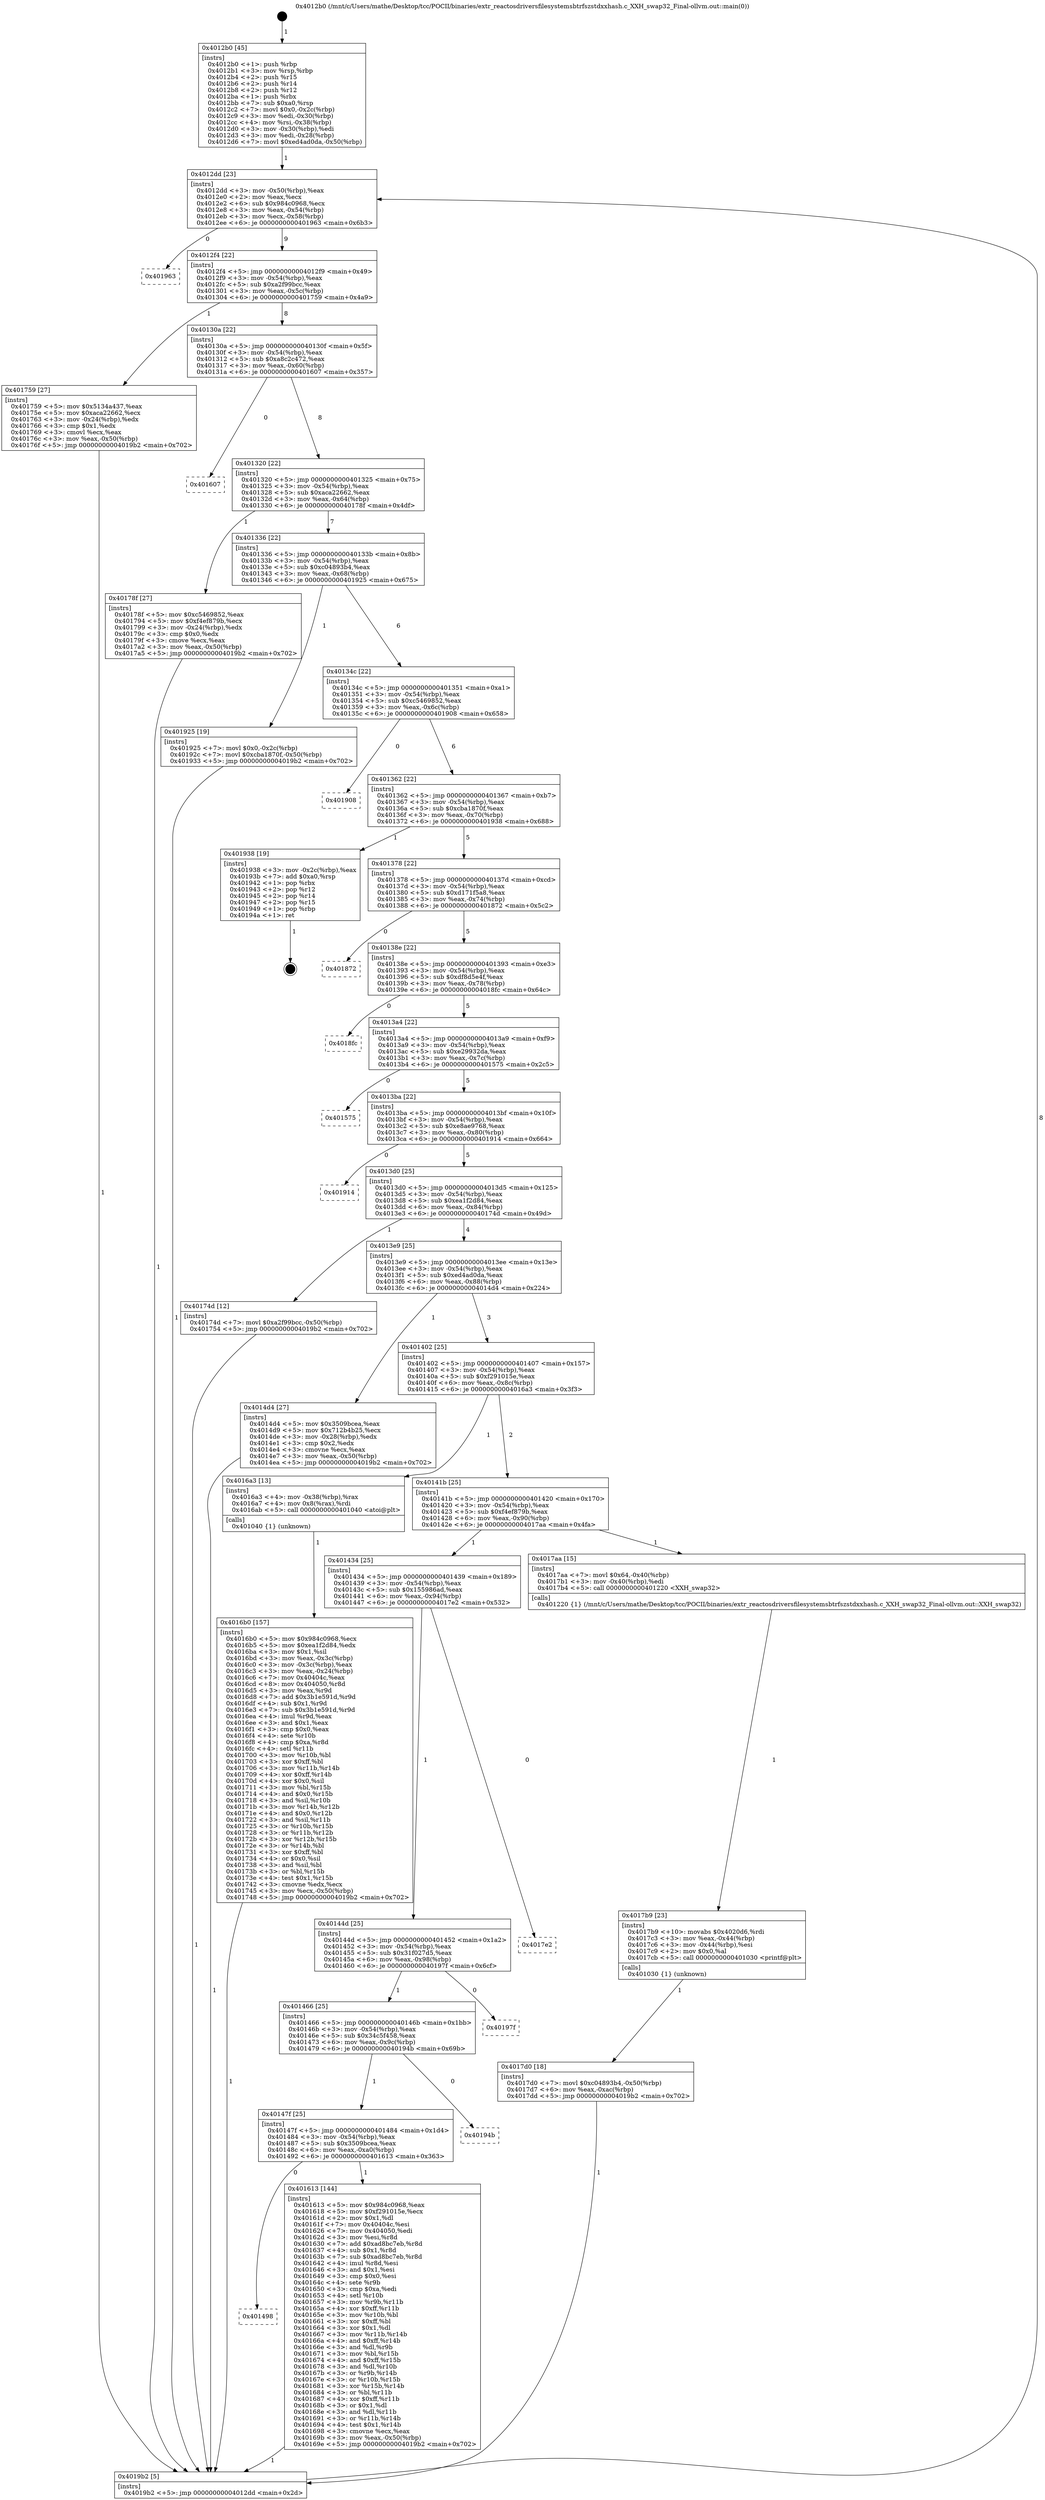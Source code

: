 digraph "0x4012b0" {
  label = "0x4012b0 (/mnt/c/Users/mathe/Desktop/tcc/POCII/binaries/extr_reactosdriversfilesystemsbtrfszstdxxhash.c_XXH_swap32_Final-ollvm.out::main(0))"
  labelloc = "t"
  node[shape=record]

  Entry [label="",width=0.3,height=0.3,shape=circle,fillcolor=black,style=filled]
  "0x4012dd" [label="{
     0x4012dd [23]\l
     | [instrs]\l
     &nbsp;&nbsp;0x4012dd \<+3\>: mov -0x50(%rbp),%eax\l
     &nbsp;&nbsp;0x4012e0 \<+2\>: mov %eax,%ecx\l
     &nbsp;&nbsp;0x4012e2 \<+6\>: sub $0x984c0968,%ecx\l
     &nbsp;&nbsp;0x4012e8 \<+3\>: mov %eax,-0x54(%rbp)\l
     &nbsp;&nbsp;0x4012eb \<+3\>: mov %ecx,-0x58(%rbp)\l
     &nbsp;&nbsp;0x4012ee \<+6\>: je 0000000000401963 \<main+0x6b3\>\l
  }"]
  "0x401963" [label="{
     0x401963\l
  }", style=dashed]
  "0x4012f4" [label="{
     0x4012f4 [22]\l
     | [instrs]\l
     &nbsp;&nbsp;0x4012f4 \<+5\>: jmp 00000000004012f9 \<main+0x49\>\l
     &nbsp;&nbsp;0x4012f9 \<+3\>: mov -0x54(%rbp),%eax\l
     &nbsp;&nbsp;0x4012fc \<+5\>: sub $0xa2f99bcc,%eax\l
     &nbsp;&nbsp;0x401301 \<+3\>: mov %eax,-0x5c(%rbp)\l
     &nbsp;&nbsp;0x401304 \<+6\>: je 0000000000401759 \<main+0x4a9\>\l
  }"]
  Exit [label="",width=0.3,height=0.3,shape=circle,fillcolor=black,style=filled,peripheries=2]
  "0x401759" [label="{
     0x401759 [27]\l
     | [instrs]\l
     &nbsp;&nbsp;0x401759 \<+5\>: mov $0x5134a437,%eax\l
     &nbsp;&nbsp;0x40175e \<+5\>: mov $0xaca22662,%ecx\l
     &nbsp;&nbsp;0x401763 \<+3\>: mov -0x24(%rbp),%edx\l
     &nbsp;&nbsp;0x401766 \<+3\>: cmp $0x1,%edx\l
     &nbsp;&nbsp;0x401769 \<+3\>: cmovl %ecx,%eax\l
     &nbsp;&nbsp;0x40176c \<+3\>: mov %eax,-0x50(%rbp)\l
     &nbsp;&nbsp;0x40176f \<+5\>: jmp 00000000004019b2 \<main+0x702\>\l
  }"]
  "0x40130a" [label="{
     0x40130a [22]\l
     | [instrs]\l
     &nbsp;&nbsp;0x40130a \<+5\>: jmp 000000000040130f \<main+0x5f\>\l
     &nbsp;&nbsp;0x40130f \<+3\>: mov -0x54(%rbp),%eax\l
     &nbsp;&nbsp;0x401312 \<+5\>: sub $0xa8c2c472,%eax\l
     &nbsp;&nbsp;0x401317 \<+3\>: mov %eax,-0x60(%rbp)\l
     &nbsp;&nbsp;0x40131a \<+6\>: je 0000000000401607 \<main+0x357\>\l
  }"]
  "0x4017d0" [label="{
     0x4017d0 [18]\l
     | [instrs]\l
     &nbsp;&nbsp;0x4017d0 \<+7\>: movl $0xc04893b4,-0x50(%rbp)\l
     &nbsp;&nbsp;0x4017d7 \<+6\>: mov %eax,-0xac(%rbp)\l
     &nbsp;&nbsp;0x4017dd \<+5\>: jmp 00000000004019b2 \<main+0x702\>\l
  }"]
  "0x401607" [label="{
     0x401607\l
  }", style=dashed]
  "0x401320" [label="{
     0x401320 [22]\l
     | [instrs]\l
     &nbsp;&nbsp;0x401320 \<+5\>: jmp 0000000000401325 \<main+0x75\>\l
     &nbsp;&nbsp;0x401325 \<+3\>: mov -0x54(%rbp),%eax\l
     &nbsp;&nbsp;0x401328 \<+5\>: sub $0xaca22662,%eax\l
     &nbsp;&nbsp;0x40132d \<+3\>: mov %eax,-0x64(%rbp)\l
     &nbsp;&nbsp;0x401330 \<+6\>: je 000000000040178f \<main+0x4df\>\l
  }"]
  "0x4017b9" [label="{
     0x4017b9 [23]\l
     | [instrs]\l
     &nbsp;&nbsp;0x4017b9 \<+10\>: movabs $0x4020d6,%rdi\l
     &nbsp;&nbsp;0x4017c3 \<+3\>: mov %eax,-0x44(%rbp)\l
     &nbsp;&nbsp;0x4017c6 \<+3\>: mov -0x44(%rbp),%esi\l
     &nbsp;&nbsp;0x4017c9 \<+2\>: mov $0x0,%al\l
     &nbsp;&nbsp;0x4017cb \<+5\>: call 0000000000401030 \<printf@plt\>\l
     | [calls]\l
     &nbsp;&nbsp;0x401030 \{1\} (unknown)\l
  }"]
  "0x40178f" [label="{
     0x40178f [27]\l
     | [instrs]\l
     &nbsp;&nbsp;0x40178f \<+5\>: mov $0xc5469852,%eax\l
     &nbsp;&nbsp;0x401794 \<+5\>: mov $0xf4ef879b,%ecx\l
     &nbsp;&nbsp;0x401799 \<+3\>: mov -0x24(%rbp),%edx\l
     &nbsp;&nbsp;0x40179c \<+3\>: cmp $0x0,%edx\l
     &nbsp;&nbsp;0x40179f \<+3\>: cmove %ecx,%eax\l
     &nbsp;&nbsp;0x4017a2 \<+3\>: mov %eax,-0x50(%rbp)\l
     &nbsp;&nbsp;0x4017a5 \<+5\>: jmp 00000000004019b2 \<main+0x702\>\l
  }"]
  "0x401336" [label="{
     0x401336 [22]\l
     | [instrs]\l
     &nbsp;&nbsp;0x401336 \<+5\>: jmp 000000000040133b \<main+0x8b\>\l
     &nbsp;&nbsp;0x40133b \<+3\>: mov -0x54(%rbp),%eax\l
     &nbsp;&nbsp;0x40133e \<+5\>: sub $0xc04893b4,%eax\l
     &nbsp;&nbsp;0x401343 \<+3\>: mov %eax,-0x68(%rbp)\l
     &nbsp;&nbsp;0x401346 \<+6\>: je 0000000000401925 \<main+0x675\>\l
  }"]
  "0x4016b0" [label="{
     0x4016b0 [157]\l
     | [instrs]\l
     &nbsp;&nbsp;0x4016b0 \<+5\>: mov $0x984c0968,%ecx\l
     &nbsp;&nbsp;0x4016b5 \<+5\>: mov $0xea1f2d84,%edx\l
     &nbsp;&nbsp;0x4016ba \<+3\>: mov $0x1,%sil\l
     &nbsp;&nbsp;0x4016bd \<+3\>: mov %eax,-0x3c(%rbp)\l
     &nbsp;&nbsp;0x4016c0 \<+3\>: mov -0x3c(%rbp),%eax\l
     &nbsp;&nbsp;0x4016c3 \<+3\>: mov %eax,-0x24(%rbp)\l
     &nbsp;&nbsp;0x4016c6 \<+7\>: mov 0x40404c,%eax\l
     &nbsp;&nbsp;0x4016cd \<+8\>: mov 0x404050,%r8d\l
     &nbsp;&nbsp;0x4016d5 \<+3\>: mov %eax,%r9d\l
     &nbsp;&nbsp;0x4016d8 \<+7\>: add $0x3b1e591d,%r9d\l
     &nbsp;&nbsp;0x4016df \<+4\>: sub $0x1,%r9d\l
     &nbsp;&nbsp;0x4016e3 \<+7\>: sub $0x3b1e591d,%r9d\l
     &nbsp;&nbsp;0x4016ea \<+4\>: imul %r9d,%eax\l
     &nbsp;&nbsp;0x4016ee \<+3\>: and $0x1,%eax\l
     &nbsp;&nbsp;0x4016f1 \<+3\>: cmp $0x0,%eax\l
     &nbsp;&nbsp;0x4016f4 \<+4\>: sete %r10b\l
     &nbsp;&nbsp;0x4016f8 \<+4\>: cmp $0xa,%r8d\l
     &nbsp;&nbsp;0x4016fc \<+4\>: setl %r11b\l
     &nbsp;&nbsp;0x401700 \<+3\>: mov %r10b,%bl\l
     &nbsp;&nbsp;0x401703 \<+3\>: xor $0xff,%bl\l
     &nbsp;&nbsp;0x401706 \<+3\>: mov %r11b,%r14b\l
     &nbsp;&nbsp;0x401709 \<+4\>: xor $0xff,%r14b\l
     &nbsp;&nbsp;0x40170d \<+4\>: xor $0x0,%sil\l
     &nbsp;&nbsp;0x401711 \<+3\>: mov %bl,%r15b\l
     &nbsp;&nbsp;0x401714 \<+4\>: and $0x0,%r15b\l
     &nbsp;&nbsp;0x401718 \<+3\>: and %sil,%r10b\l
     &nbsp;&nbsp;0x40171b \<+3\>: mov %r14b,%r12b\l
     &nbsp;&nbsp;0x40171e \<+4\>: and $0x0,%r12b\l
     &nbsp;&nbsp;0x401722 \<+3\>: and %sil,%r11b\l
     &nbsp;&nbsp;0x401725 \<+3\>: or %r10b,%r15b\l
     &nbsp;&nbsp;0x401728 \<+3\>: or %r11b,%r12b\l
     &nbsp;&nbsp;0x40172b \<+3\>: xor %r12b,%r15b\l
     &nbsp;&nbsp;0x40172e \<+3\>: or %r14b,%bl\l
     &nbsp;&nbsp;0x401731 \<+3\>: xor $0xff,%bl\l
     &nbsp;&nbsp;0x401734 \<+4\>: or $0x0,%sil\l
     &nbsp;&nbsp;0x401738 \<+3\>: and %sil,%bl\l
     &nbsp;&nbsp;0x40173b \<+3\>: or %bl,%r15b\l
     &nbsp;&nbsp;0x40173e \<+4\>: test $0x1,%r15b\l
     &nbsp;&nbsp;0x401742 \<+3\>: cmovne %edx,%ecx\l
     &nbsp;&nbsp;0x401745 \<+3\>: mov %ecx,-0x50(%rbp)\l
     &nbsp;&nbsp;0x401748 \<+5\>: jmp 00000000004019b2 \<main+0x702\>\l
  }"]
  "0x401925" [label="{
     0x401925 [19]\l
     | [instrs]\l
     &nbsp;&nbsp;0x401925 \<+7\>: movl $0x0,-0x2c(%rbp)\l
     &nbsp;&nbsp;0x40192c \<+7\>: movl $0xcba1870f,-0x50(%rbp)\l
     &nbsp;&nbsp;0x401933 \<+5\>: jmp 00000000004019b2 \<main+0x702\>\l
  }"]
  "0x40134c" [label="{
     0x40134c [22]\l
     | [instrs]\l
     &nbsp;&nbsp;0x40134c \<+5\>: jmp 0000000000401351 \<main+0xa1\>\l
     &nbsp;&nbsp;0x401351 \<+3\>: mov -0x54(%rbp),%eax\l
     &nbsp;&nbsp;0x401354 \<+5\>: sub $0xc5469852,%eax\l
     &nbsp;&nbsp;0x401359 \<+3\>: mov %eax,-0x6c(%rbp)\l
     &nbsp;&nbsp;0x40135c \<+6\>: je 0000000000401908 \<main+0x658\>\l
  }"]
  "0x401498" [label="{
     0x401498\l
  }", style=dashed]
  "0x401908" [label="{
     0x401908\l
  }", style=dashed]
  "0x401362" [label="{
     0x401362 [22]\l
     | [instrs]\l
     &nbsp;&nbsp;0x401362 \<+5\>: jmp 0000000000401367 \<main+0xb7\>\l
     &nbsp;&nbsp;0x401367 \<+3\>: mov -0x54(%rbp),%eax\l
     &nbsp;&nbsp;0x40136a \<+5\>: sub $0xcba1870f,%eax\l
     &nbsp;&nbsp;0x40136f \<+3\>: mov %eax,-0x70(%rbp)\l
     &nbsp;&nbsp;0x401372 \<+6\>: je 0000000000401938 \<main+0x688\>\l
  }"]
  "0x401613" [label="{
     0x401613 [144]\l
     | [instrs]\l
     &nbsp;&nbsp;0x401613 \<+5\>: mov $0x984c0968,%eax\l
     &nbsp;&nbsp;0x401618 \<+5\>: mov $0xf291015e,%ecx\l
     &nbsp;&nbsp;0x40161d \<+2\>: mov $0x1,%dl\l
     &nbsp;&nbsp;0x40161f \<+7\>: mov 0x40404c,%esi\l
     &nbsp;&nbsp;0x401626 \<+7\>: mov 0x404050,%edi\l
     &nbsp;&nbsp;0x40162d \<+3\>: mov %esi,%r8d\l
     &nbsp;&nbsp;0x401630 \<+7\>: add $0xad8bc7eb,%r8d\l
     &nbsp;&nbsp;0x401637 \<+4\>: sub $0x1,%r8d\l
     &nbsp;&nbsp;0x40163b \<+7\>: sub $0xad8bc7eb,%r8d\l
     &nbsp;&nbsp;0x401642 \<+4\>: imul %r8d,%esi\l
     &nbsp;&nbsp;0x401646 \<+3\>: and $0x1,%esi\l
     &nbsp;&nbsp;0x401649 \<+3\>: cmp $0x0,%esi\l
     &nbsp;&nbsp;0x40164c \<+4\>: sete %r9b\l
     &nbsp;&nbsp;0x401650 \<+3\>: cmp $0xa,%edi\l
     &nbsp;&nbsp;0x401653 \<+4\>: setl %r10b\l
     &nbsp;&nbsp;0x401657 \<+3\>: mov %r9b,%r11b\l
     &nbsp;&nbsp;0x40165a \<+4\>: xor $0xff,%r11b\l
     &nbsp;&nbsp;0x40165e \<+3\>: mov %r10b,%bl\l
     &nbsp;&nbsp;0x401661 \<+3\>: xor $0xff,%bl\l
     &nbsp;&nbsp;0x401664 \<+3\>: xor $0x1,%dl\l
     &nbsp;&nbsp;0x401667 \<+3\>: mov %r11b,%r14b\l
     &nbsp;&nbsp;0x40166a \<+4\>: and $0xff,%r14b\l
     &nbsp;&nbsp;0x40166e \<+3\>: and %dl,%r9b\l
     &nbsp;&nbsp;0x401671 \<+3\>: mov %bl,%r15b\l
     &nbsp;&nbsp;0x401674 \<+4\>: and $0xff,%r15b\l
     &nbsp;&nbsp;0x401678 \<+3\>: and %dl,%r10b\l
     &nbsp;&nbsp;0x40167b \<+3\>: or %r9b,%r14b\l
     &nbsp;&nbsp;0x40167e \<+3\>: or %r10b,%r15b\l
     &nbsp;&nbsp;0x401681 \<+3\>: xor %r15b,%r14b\l
     &nbsp;&nbsp;0x401684 \<+3\>: or %bl,%r11b\l
     &nbsp;&nbsp;0x401687 \<+4\>: xor $0xff,%r11b\l
     &nbsp;&nbsp;0x40168b \<+3\>: or $0x1,%dl\l
     &nbsp;&nbsp;0x40168e \<+3\>: and %dl,%r11b\l
     &nbsp;&nbsp;0x401691 \<+3\>: or %r11b,%r14b\l
     &nbsp;&nbsp;0x401694 \<+4\>: test $0x1,%r14b\l
     &nbsp;&nbsp;0x401698 \<+3\>: cmovne %ecx,%eax\l
     &nbsp;&nbsp;0x40169b \<+3\>: mov %eax,-0x50(%rbp)\l
     &nbsp;&nbsp;0x40169e \<+5\>: jmp 00000000004019b2 \<main+0x702\>\l
  }"]
  "0x401938" [label="{
     0x401938 [19]\l
     | [instrs]\l
     &nbsp;&nbsp;0x401938 \<+3\>: mov -0x2c(%rbp),%eax\l
     &nbsp;&nbsp;0x40193b \<+7\>: add $0xa0,%rsp\l
     &nbsp;&nbsp;0x401942 \<+1\>: pop %rbx\l
     &nbsp;&nbsp;0x401943 \<+2\>: pop %r12\l
     &nbsp;&nbsp;0x401945 \<+2\>: pop %r14\l
     &nbsp;&nbsp;0x401947 \<+2\>: pop %r15\l
     &nbsp;&nbsp;0x401949 \<+1\>: pop %rbp\l
     &nbsp;&nbsp;0x40194a \<+1\>: ret\l
  }"]
  "0x401378" [label="{
     0x401378 [22]\l
     | [instrs]\l
     &nbsp;&nbsp;0x401378 \<+5\>: jmp 000000000040137d \<main+0xcd\>\l
     &nbsp;&nbsp;0x40137d \<+3\>: mov -0x54(%rbp),%eax\l
     &nbsp;&nbsp;0x401380 \<+5\>: sub $0xd171f5a8,%eax\l
     &nbsp;&nbsp;0x401385 \<+3\>: mov %eax,-0x74(%rbp)\l
     &nbsp;&nbsp;0x401388 \<+6\>: je 0000000000401872 \<main+0x5c2\>\l
  }"]
  "0x40147f" [label="{
     0x40147f [25]\l
     | [instrs]\l
     &nbsp;&nbsp;0x40147f \<+5\>: jmp 0000000000401484 \<main+0x1d4\>\l
     &nbsp;&nbsp;0x401484 \<+3\>: mov -0x54(%rbp),%eax\l
     &nbsp;&nbsp;0x401487 \<+5\>: sub $0x3509bcea,%eax\l
     &nbsp;&nbsp;0x40148c \<+6\>: mov %eax,-0xa0(%rbp)\l
     &nbsp;&nbsp;0x401492 \<+6\>: je 0000000000401613 \<main+0x363\>\l
  }"]
  "0x401872" [label="{
     0x401872\l
  }", style=dashed]
  "0x40138e" [label="{
     0x40138e [22]\l
     | [instrs]\l
     &nbsp;&nbsp;0x40138e \<+5\>: jmp 0000000000401393 \<main+0xe3\>\l
     &nbsp;&nbsp;0x401393 \<+3\>: mov -0x54(%rbp),%eax\l
     &nbsp;&nbsp;0x401396 \<+5\>: sub $0xdf8d5e4f,%eax\l
     &nbsp;&nbsp;0x40139b \<+3\>: mov %eax,-0x78(%rbp)\l
     &nbsp;&nbsp;0x40139e \<+6\>: je 00000000004018fc \<main+0x64c\>\l
  }"]
  "0x40194b" [label="{
     0x40194b\l
  }", style=dashed]
  "0x4018fc" [label="{
     0x4018fc\l
  }", style=dashed]
  "0x4013a4" [label="{
     0x4013a4 [22]\l
     | [instrs]\l
     &nbsp;&nbsp;0x4013a4 \<+5\>: jmp 00000000004013a9 \<main+0xf9\>\l
     &nbsp;&nbsp;0x4013a9 \<+3\>: mov -0x54(%rbp),%eax\l
     &nbsp;&nbsp;0x4013ac \<+5\>: sub $0xe29932da,%eax\l
     &nbsp;&nbsp;0x4013b1 \<+3\>: mov %eax,-0x7c(%rbp)\l
     &nbsp;&nbsp;0x4013b4 \<+6\>: je 0000000000401575 \<main+0x2c5\>\l
  }"]
  "0x401466" [label="{
     0x401466 [25]\l
     | [instrs]\l
     &nbsp;&nbsp;0x401466 \<+5\>: jmp 000000000040146b \<main+0x1bb\>\l
     &nbsp;&nbsp;0x40146b \<+3\>: mov -0x54(%rbp),%eax\l
     &nbsp;&nbsp;0x40146e \<+5\>: sub $0x34c5f458,%eax\l
     &nbsp;&nbsp;0x401473 \<+6\>: mov %eax,-0x9c(%rbp)\l
     &nbsp;&nbsp;0x401479 \<+6\>: je 000000000040194b \<main+0x69b\>\l
  }"]
  "0x401575" [label="{
     0x401575\l
  }", style=dashed]
  "0x4013ba" [label="{
     0x4013ba [22]\l
     | [instrs]\l
     &nbsp;&nbsp;0x4013ba \<+5\>: jmp 00000000004013bf \<main+0x10f\>\l
     &nbsp;&nbsp;0x4013bf \<+3\>: mov -0x54(%rbp),%eax\l
     &nbsp;&nbsp;0x4013c2 \<+5\>: sub $0xe8ae9768,%eax\l
     &nbsp;&nbsp;0x4013c7 \<+3\>: mov %eax,-0x80(%rbp)\l
     &nbsp;&nbsp;0x4013ca \<+6\>: je 0000000000401914 \<main+0x664\>\l
  }"]
  "0x40197f" [label="{
     0x40197f\l
  }", style=dashed]
  "0x401914" [label="{
     0x401914\l
  }", style=dashed]
  "0x4013d0" [label="{
     0x4013d0 [25]\l
     | [instrs]\l
     &nbsp;&nbsp;0x4013d0 \<+5\>: jmp 00000000004013d5 \<main+0x125\>\l
     &nbsp;&nbsp;0x4013d5 \<+3\>: mov -0x54(%rbp),%eax\l
     &nbsp;&nbsp;0x4013d8 \<+5\>: sub $0xea1f2d84,%eax\l
     &nbsp;&nbsp;0x4013dd \<+6\>: mov %eax,-0x84(%rbp)\l
     &nbsp;&nbsp;0x4013e3 \<+6\>: je 000000000040174d \<main+0x49d\>\l
  }"]
  "0x40144d" [label="{
     0x40144d [25]\l
     | [instrs]\l
     &nbsp;&nbsp;0x40144d \<+5\>: jmp 0000000000401452 \<main+0x1a2\>\l
     &nbsp;&nbsp;0x401452 \<+3\>: mov -0x54(%rbp),%eax\l
     &nbsp;&nbsp;0x401455 \<+5\>: sub $0x31f027d5,%eax\l
     &nbsp;&nbsp;0x40145a \<+6\>: mov %eax,-0x98(%rbp)\l
     &nbsp;&nbsp;0x401460 \<+6\>: je 000000000040197f \<main+0x6cf\>\l
  }"]
  "0x40174d" [label="{
     0x40174d [12]\l
     | [instrs]\l
     &nbsp;&nbsp;0x40174d \<+7\>: movl $0xa2f99bcc,-0x50(%rbp)\l
     &nbsp;&nbsp;0x401754 \<+5\>: jmp 00000000004019b2 \<main+0x702\>\l
  }"]
  "0x4013e9" [label="{
     0x4013e9 [25]\l
     | [instrs]\l
     &nbsp;&nbsp;0x4013e9 \<+5\>: jmp 00000000004013ee \<main+0x13e\>\l
     &nbsp;&nbsp;0x4013ee \<+3\>: mov -0x54(%rbp),%eax\l
     &nbsp;&nbsp;0x4013f1 \<+5\>: sub $0xed4ad0da,%eax\l
     &nbsp;&nbsp;0x4013f6 \<+6\>: mov %eax,-0x88(%rbp)\l
     &nbsp;&nbsp;0x4013fc \<+6\>: je 00000000004014d4 \<main+0x224\>\l
  }"]
  "0x4017e2" [label="{
     0x4017e2\l
  }", style=dashed]
  "0x4014d4" [label="{
     0x4014d4 [27]\l
     | [instrs]\l
     &nbsp;&nbsp;0x4014d4 \<+5\>: mov $0x3509bcea,%eax\l
     &nbsp;&nbsp;0x4014d9 \<+5\>: mov $0x712b4b25,%ecx\l
     &nbsp;&nbsp;0x4014de \<+3\>: mov -0x28(%rbp),%edx\l
     &nbsp;&nbsp;0x4014e1 \<+3\>: cmp $0x2,%edx\l
     &nbsp;&nbsp;0x4014e4 \<+3\>: cmovne %ecx,%eax\l
     &nbsp;&nbsp;0x4014e7 \<+3\>: mov %eax,-0x50(%rbp)\l
     &nbsp;&nbsp;0x4014ea \<+5\>: jmp 00000000004019b2 \<main+0x702\>\l
  }"]
  "0x401402" [label="{
     0x401402 [25]\l
     | [instrs]\l
     &nbsp;&nbsp;0x401402 \<+5\>: jmp 0000000000401407 \<main+0x157\>\l
     &nbsp;&nbsp;0x401407 \<+3\>: mov -0x54(%rbp),%eax\l
     &nbsp;&nbsp;0x40140a \<+5\>: sub $0xf291015e,%eax\l
     &nbsp;&nbsp;0x40140f \<+6\>: mov %eax,-0x8c(%rbp)\l
     &nbsp;&nbsp;0x401415 \<+6\>: je 00000000004016a3 \<main+0x3f3\>\l
  }"]
  "0x4019b2" [label="{
     0x4019b2 [5]\l
     | [instrs]\l
     &nbsp;&nbsp;0x4019b2 \<+5\>: jmp 00000000004012dd \<main+0x2d\>\l
  }"]
  "0x4012b0" [label="{
     0x4012b0 [45]\l
     | [instrs]\l
     &nbsp;&nbsp;0x4012b0 \<+1\>: push %rbp\l
     &nbsp;&nbsp;0x4012b1 \<+3\>: mov %rsp,%rbp\l
     &nbsp;&nbsp;0x4012b4 \<+2\>: push %r15\l
     &nbsp;&nbsp;0x4012b6 \<+2\>: push %r14\l
     &nbsp;&nbsp;0x4012b8 \<+2\>: push %r12\l
     &nbsp;&nbsp;0x4012ba \<+1\>: push %rbx\l
     &nbsp;&nbsp;0x4012bb \<+7\>: sub $0xa0,%rsp\l
     &nbsp;&nbsp;0x4012c2 \<+7\>: movl $0x0,-0x2c(%rbp)\l
     &nbsp;&nbsp;0x4012c9 \<+3\>: mov %edi,-0x30(%rbp)\l
     &nbsp;&nbsp;0x4012cc \<+4\>: mov %rsi,-0x38(%rbp)\l
     &nbsp;&nbsp;0x4012d0 \<+3\>: mov -0x30(%rbp),%edi\l
     &nbsp;&nbsp;0x4012d3 \<+3\>: mov %edi,-0x28(%rbp)\l
     &nbsp;&nbsp;0x4012d6 \<+7\>: movl $0xed4ad0da,-0x50(%rbp)\l
  }"]
  "0x401434" [label="{
     0x401434 [25]\l
     | [instrs]\l
     &nbsp;&nbsp;0x401434 \<+5\>: jmp 0000000000401439 \<main+0x189\>\l
     &nbsp;&nbsp;0x401439 \<+3\>: mov -0x54(%rbp),%eax\l
     &nbsp;&nbsp;0x40143c \<+5\>: sub $0x155986ad,%eax\l
     &nbsp;&nbsp;0x401441 \<+6\>: mov %eax,-0x94(%rbp)\l
     &nbsp;&nbsp;0x401447 \<+6\>: je 00000000004017e2 \<main+0x532\>\l
  }"]
  "0x4016a3" [label="{
     0x4016a3 [13]\l
     | [instrs]\l
     &nbsp;&nbsp;0x4016a3 \<+4\>: mov -0x38(%rbp),%rax\l
     &nbsp;&nbsp;0x4016a7 \<+4\>: mov 0x8(%rax),%rdi\l
     &nbsp;&nbsp;0x4016ab \<+5\>: call 0000000000401040 \<atoi@plt\>\l
     | [calls]\l
     &nbsp;&nbsp;0x401040 \{1\} (unknown)\l
  }"]
  "0x40141b" [label="{
     0x40141b [25]\l
     | [instrs]\l
     &nbsp;&nbsp;0x40141b \<+5\>: jmp 0000000000401420 \<main+0x170\>\l
     &nbsp;&nbsp;0x401420 \<+3\>: mov -0x54(%rbp),%eax\l
     &nbsp;&nbsp;0x401423 \<+5\>: sub $0xf4ef879b,%eax\l
     &nbsp;&nbsp;0x401428 \<+6\>: mov %eax,-0x90(%rbp)\l
     &nbsp;&nbsp;0x40142e \<+6\>: je 00000000004017aa \<main+0x4fa\>\l
  }"]
  "0x4017aa" [label="{
     0x4017aa [15]\l
     | [instrs]\l
     &nbsp;&nbsp;0x4017aa \<+7\>: movl $0x64,-0x40(%rbp)\l
     &nbsp;&nbsp;0x4017b1 \<+3\>: mov -0x40(%rbp),%edi\l
     &nbsp;&nbsp;0x4017b4 \<+5\>: call 0000000000401220 \<XXH_swap32\>\l
     | [calls]\l
     &nbsp;&nbsp;0x401220 \{1\} (/mnt/c/Users/mathe/Desktop/tcc/POCII/binaries/extr_reactosdriversfilesystemsbtrfszstdxxhash.c_XXH_swap32_Final-ollvm.out::XXH_swap32)\l
  }"]
  Entry -> "0x4012b0" [label=" 1"]
  "0x4012dd" -> "0x401963" [label=" 0"]
  "0x4012dd" -> "0x4012f4" [label=" 9"]
  "0x401938" -> Exit [label=" 1"]
  "0x4012f4" -> "0x401759" [label=" 1"]
  "0x4012f4" -> "0x40130a" [label=" 8"]
  "0x401925" -> "0x4019b2" [label=" 1"]
  "0x40130a" -> "0x401607" [label=" 0"]
  "0x40130a" -> "0x401320" [label=" 8"]
  "0x4017d0" -> "0x4019b2" [label=" 1"]
  "0x401320" -> "0x40178f" [label=" 1"]
  "0x401320" -> "0x401336" [label=" 7"]
  "0x4017b9" -> "0x4017d0" [label=" 1"]
  "0x401336" -> "0x401925" [label=" 1"]
  "0x401336" -> "0x40134c" [label=" 6"]
  "0x4017aa" -> "0x4017b9" [label=" 1"]
  "0x40134c" -> "0x401908" [label=" 0"]
  "0x40134c" -> "0x401362" [label=" 6"]
  "0x40178f" -> "0x4019b2" [label=" 1"]
  "0x401362" -> "0x401938" [label=" 1"]
  "0x401362" -> "0x401378" [label=" 5"]
  "0x401759" -> "0x4019b2" [label=" 1"]
  "0x401378" -> "0x401872" [label=" 0"]
  "0x401378" -> "0x40138e" [label=" 5"]
  "0x4016b0" -> "0x4019b2" [label=" 1"]
  "0x40138e" -> "0x4018fc" [label=" 0"]
  "0x40138e" -> "0x4013a4" [label=" 5"]
  "0x4016a3" -> "0x4016b0" [label=" 1"]
  "0x4013a4" -> "0x401575" [label=" 0"]
  "0x4013a4" -> "0x4013ba" [label=" 5"]
  "0x40147f" -> "0x401498" [label=" 0"]
  "0x4013ba" -> "0x401914" [label=" 0"]
  "0x4013ba" -> "0x4013d0" [label=" 5"]
  "0x40147f" -> "0x401613" [label=" 1"]
  "0x4013d0" -> "0x40174d" [label=" 1"]
  "0x4013d0" -> "0x4013e9" [label=" 4"]
  "0x401466" -> "0x40147f" [label=" 1"]
  "0x4013e9" -> "0x4014d4" [label=" 1"]
  "0x4013e9" -> "0x401402" [label=" 3"]
  "0x4014d4" -> "0x4019b2" [label=" 1"]
  "0x4012b0" -> "0x4012dd" [label=" 1"]
  "0x4019b2" -> "0x4012dd" [label=" 8"]
  "0x401466" -> "0x40194b" [label=" 0"]
  "0x401402" -> "0x4016a3" [label=" 1"]
  "0x401402" -> "0x40141b" [label=" 2"]
  "0x40144d" -> "0x401466" [label=" 1"]
  "0x40141b" -> "0x4017aa" [label=" 1"]
  "0x40141b" -> "0x401434" [label=" 1"]
  "0x401613" -> "0x4019b2" [label=" 1"]
  "0x401434" -> "0x4017e2" [label=" 0"]
  "0x401434" -> "0x40144d" [label=" 1"]
  "0x40174d" -> "0x4019b2" [label=" 1"]
  "0x40144d" -> "0x40197f" [label=" 0"]
}

